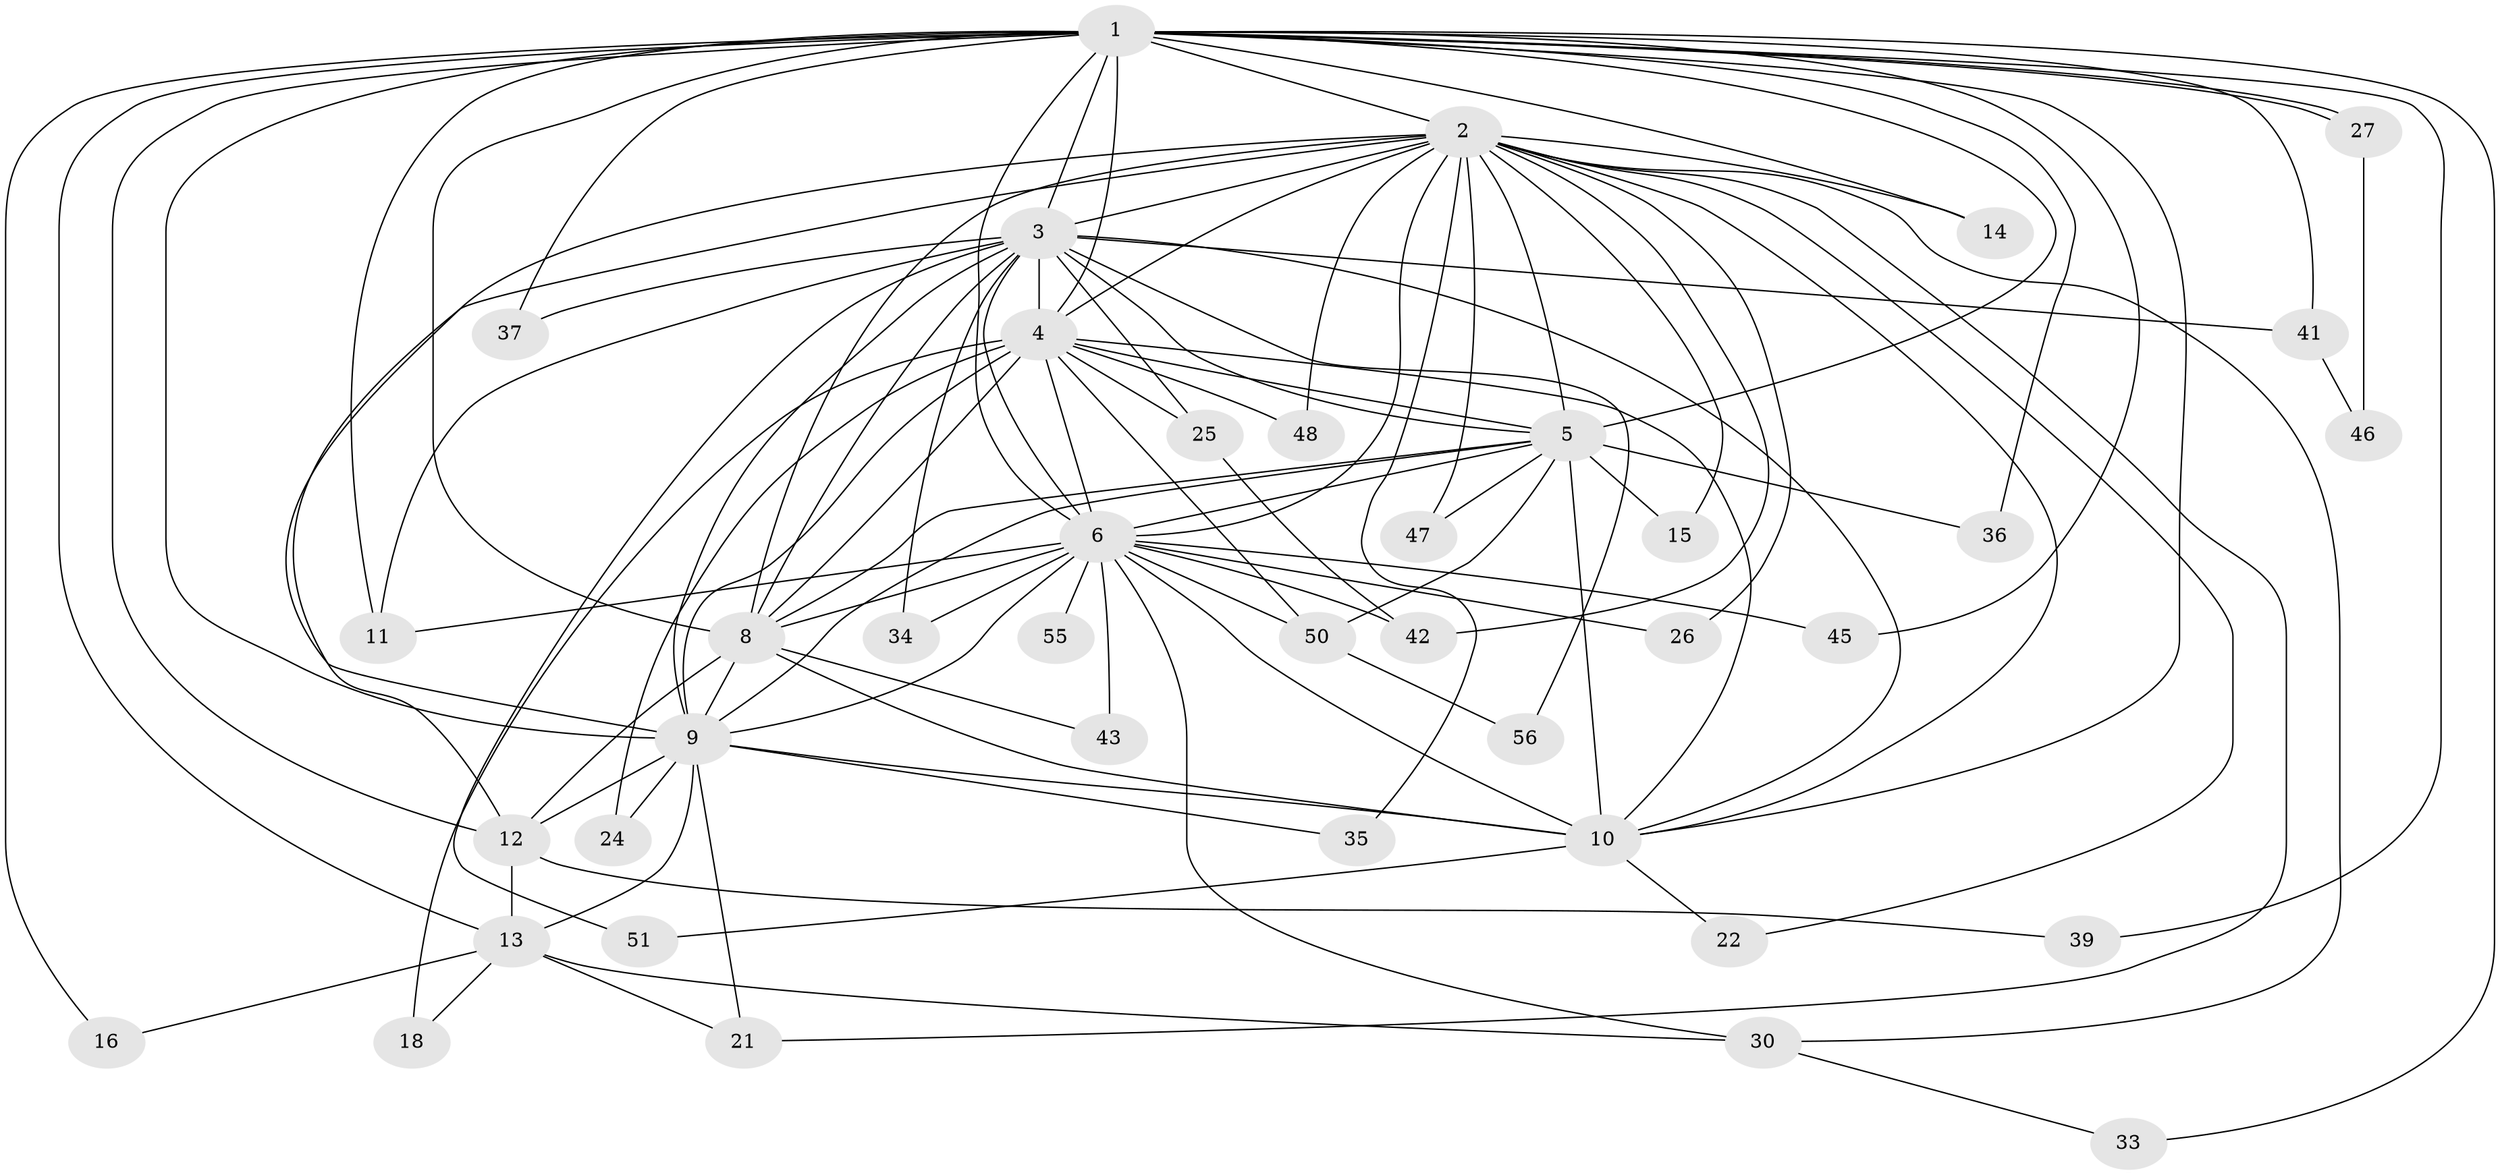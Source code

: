 // original degree distribution, {19: 0.017543859649122806, 21: 0.03508771929824561, 18: 0.017543859649122806, 16: 0.017543859649122806, 14: 0.017543859649122806, 12: 0.03508771929824561, 15: 0.017543859649122806, 13: 0.017543859649122806, 3: 0.15789473684210525, 5: 0.017543859649122806, 7: 0.017543859649122806, 2: 0.5789473684210527, 4: 0.05263157894736842}
// Generated by graph-tools (version 1.1) at 2025/11/02/27/25 16:11:03]
// undirected, 40 vertices, 105 edges
graph export_dot {
graph [start="1"]
  node [color=gray90,style=filled];
  1 [super="+7"];
  2 [super="+19"];
  3 [super="+40"];
  4 [super="+31"];
  5 [super="+20"];
  6 [super="+29"];
  8 [super="+17"];
  9 [super="+23"];
  10 [super="+54"];
  11 [super="+38"];
  12 [super="+28"];
  13 [super="+44"];
  14;
  15;
  16;
  18;
  21 [super="+53"];
  22;
  24;
  25;
  26;
  27;
  30 [super="+32"];
  33;
  34;
  35;
  36;
  37;
  39;
  41;
  42 [super="+49"];
  43 [super="+57"];
  45;
  46;
  47;
  48;
  50 [super="+52"];
  51;
  55;
  56;
  1 -- 2 [weight=2];
  1 -- 3 [weight=2];
  1 -- 4 [weight=2];
  1 -- 5 [weight=2];
  1 -- 6 [weight=2];
  1 -- 8 [weight=2];
  1 -- 9 [weight=2];
  1 -- 10 [weight=2];
  1 -- 13;
  1 -- 14;
  1 -- 27;
  1 -- 27;
  1 -- 36;
  1 -- 37;
  1 -- 41;
  1 -- 45;
  1 -- 33;
  1 -- 39;
  1 -- 16;
  1 -- 12;
  1 -- 11;
  2 -- 3;
  2 -- 4;
  2 -- 5;
  2 -- 6;
  2 -- 8;
  2 -- 9;
  2 -- 10;
  2 -- 12;
  2 -- 14;
  2 -- 15;
  2 -- 22;
  2 -- 26;
  2 -- 35;
  2 -- 42;
  2 -- 47;
  2 -- 48;
  2 -- 21;
  2 -- 30;
  3 -- 4 [weight=3];
  3 -- 5;
  3 -- 6;
  3 -- 8;
  3 -- 9;
  3 -- 10;
  3 -- 11;
  3 -- 25;
  3 -- 34;
  3 -- 37;
  3 -- 41;
  3 -- 51;
  3 -- 56;
  4 -- 5;
  4 -- 6;
  4 -- 8;
  4 -- 9;
  4 -- 10;
  4 -- 18;
  4 -- 24;
  4 -- 25;
  4 -- 48;
  4 -- 50;
  5 -- 6 [weight=2];
  5 -- 8;
  5 -- 9;
  5 -- 10;
  5 -- 15;
  5 -- 36;
  5 -- 47;
  5 -- 50;
  6 -- 8 [weight=2];
  6 -- 9;
  6 -- 10 [weight=2];
  6 -- 11;
  6 -- 26;
  6 -- 30;
  6 -- 34;
  6 -- 42;
  6 -- 43 [weight=2];
  6 -- 45;
  6 -- 50;
  6 -- 55 [weight=2];
  8 -- 9;
  8 -- 10;
  8 -- 43;
  8 -- 12;
  9 -- 10 [weight=2];
  9 -- 12;
  9 -- 13;
  9 -- 21;
  9 -- 24;
  9 -- 35;
  10 -- 22;
  10 -- 51;
  12 -- 13;
  12 -- 39;
  13 -- 16;
  13 -- 18;
  13 -- 21;
  13 -- 30;
  25 -- 42;
  27 -- 46;
  30 -- 33;
  41 -- 46;
  50 -- 56;
}
